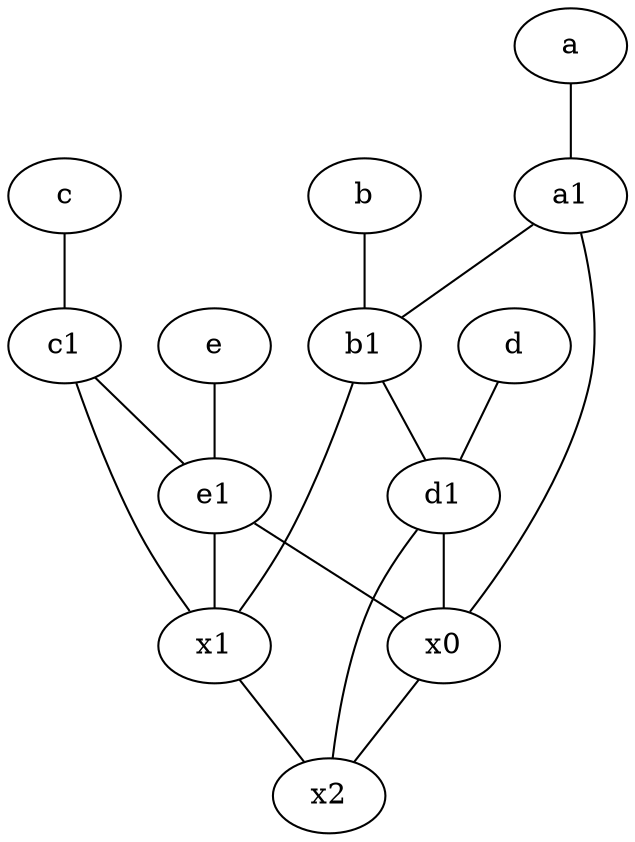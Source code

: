 graph {
	node [labelfontsize=50]
	a1 [labelfontsize=50 pos="8,3!"]
	x1 [labelfontsize=50]
	b1 [labelfontsize=50 pos="9,4!"]
	e1 [labelfontsize=50 pos="7,7!"]
	x0 [labelfontsize=50]
	e [labelfontsize=50 pos="7,9!"]
	a [labelfontsize=50 pos="8,2!"]
	d1 [labelfontsize=50 pos="3,5!"]
	c [labelfontsize=50 pos="4.5,2!"]
	c1 [labelfontsize=50 pos="4.5,3!"]
	d [labelfontsize=50 pos="2,5!"]
	x2 [labelfontsize=50]
	b [labelfontsize=50 pos="10,4!"]
	a1 -- b1
	a -- a1
	a1 -- x0
	c -- c1
	e1 -- x0
	c1 -- x1
	b1 -- d1
	e -- e1
	b -- b1
	d1 -- x0
	x1 -- x2
	e1 -- x1
	d1 -- x2
	c1 -- e1
	d -- d1
	b1 -- x1
	x0 -- x2
}
